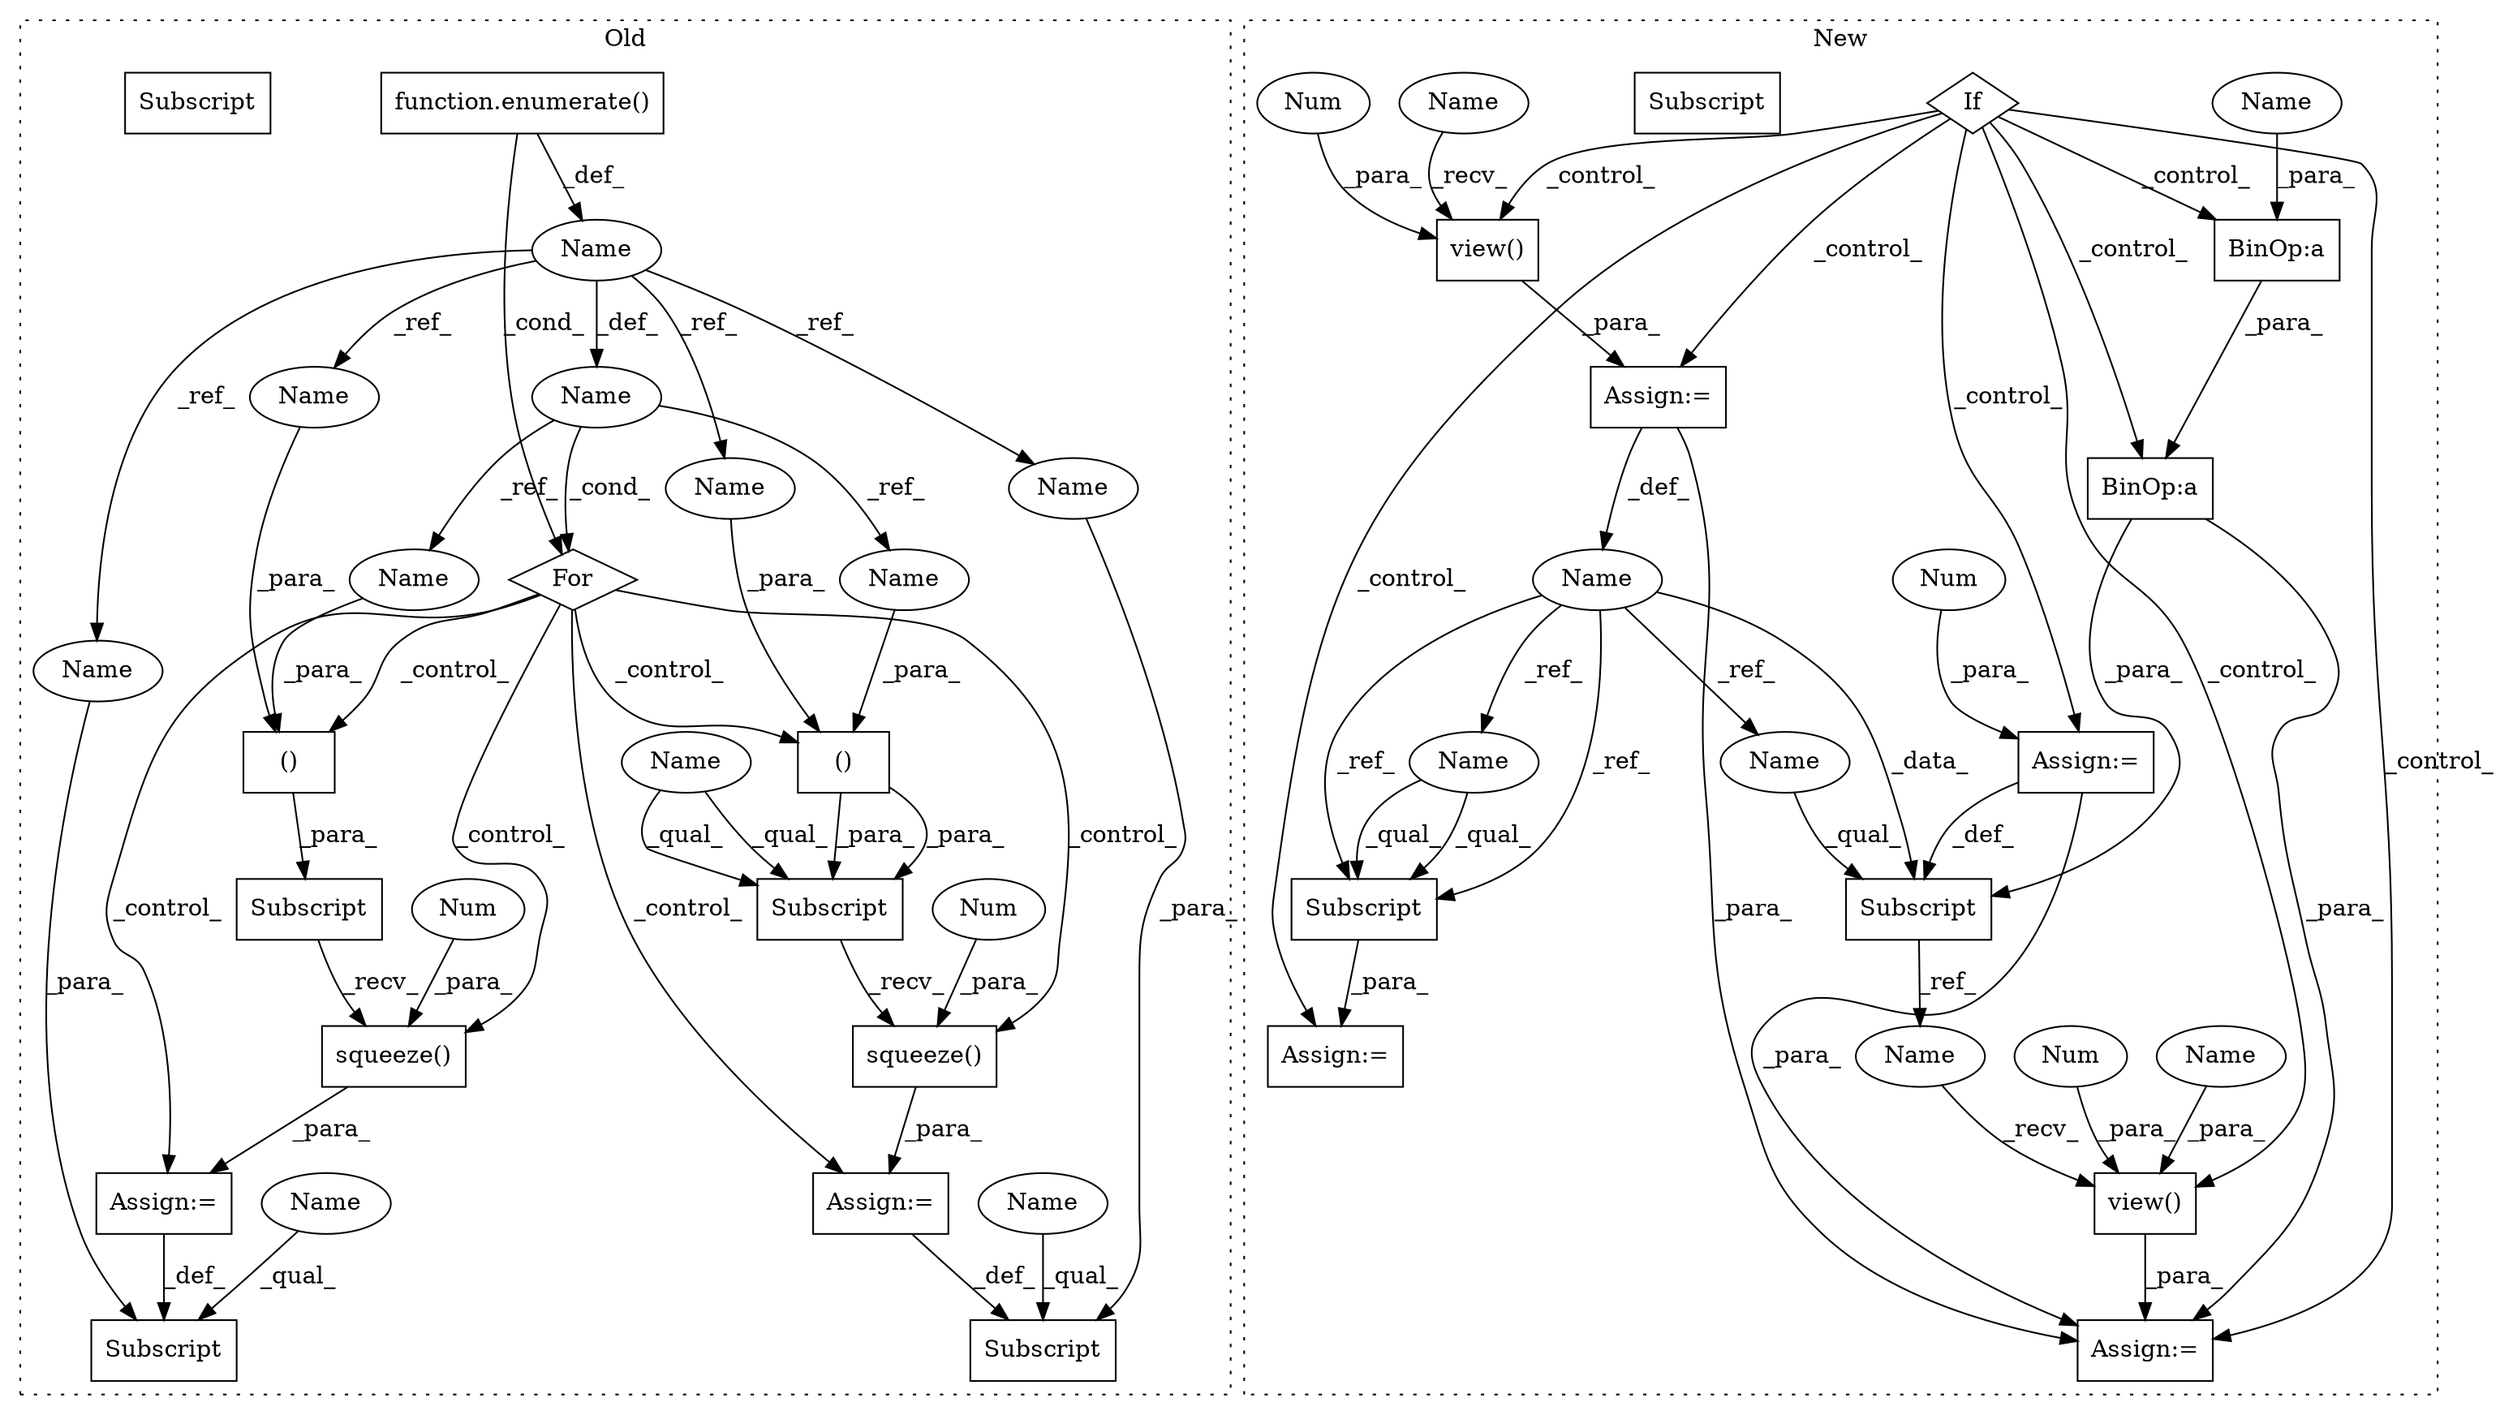digraph G {
subgraph cluster0 {
1 [label="function.enumerate()" a="75" s="5090,5121" l="10,1" shape="box"];
7 [label="()" a="54" s="5227" l="5" shape="box"];
8 [label="Name" a="87" s="5083" l="3" shape="ellipse"];
9 [label="()" a="54" s="5174" l="5" shape="box"];
11 [label="Name" a="87" s="5080" l="1" shape="ellipse"];
12 [label="squeeze()" a="75" s="5224,5243" l="18,1" shape="box"];
13 [label="Num" a="76" s="5242" l="1" shape="ellipse"];
14 [label="Subscript" a="63" s="5224,0" l="9,0" shape="box"];
15 [label="squeeze()" a="75" s="5156,5190" l="33,1" shape="box"];
16 [label="Num" a="76" s="5189" l="1" shape="ellipse"];
19 [label="Subscript" a="63" s="5156,0" l="24,0" shape="box"];
23 [label="For" a="107" s="5076,5122" l="4,22" shape="diamond"];
24 [label="Subscript" a="63" s="5212,0" l="9,0" shape="box"];
25 [label="Subscript" a="63" s="5144,0" l="9,0" shape="box"];
28 [label="Assign:=" a="68" s="5221" l="3" shape="box"];
29 [label="Assign:=" a="68" s="5153" l="3" shape="box"];
32 [label="Name" a="87" s="5212" l="6" shape="ellipse"];
33 [label="Name" a="87" s="5219" l="1" shape="ellipse"];
34 [label="Name" a="87" s="5151" l="1" shape="ellipse"];
35 [label="Name" a="87" s="5173" l="1" shape="ellipse"];
36 [label="Name" a="87" s="5226" l="1" shape="ellipse"];
37 [label="Subscript" a="63" s="5224,0" l="9,0" shape="box"];
38 [label="Name" a="87" s="5224" l="1" shape="ellipse"];
40 [label="Name" a="87" s="5144" l="6" shape="ellipse"];
46 [label="Name" a="87" s="5229" l="3" shape="ellipse"];
47 [label="Name" a="87" s="5176" l="3" shape="ellipse"];
label = "Old";
style="dotted";
}
subgraph cluster1 {
2 [label="view()" a="75" s="3120,3150" l="7,1" shape="box"];
3 [label="Assign:=" a="68" s="3117" l="3" shape="box"];
4 [label="Num" a="76" s="3127" l="2" shape="ellipse"];
5 [label="view()" a="75" s="3257,3302" l="7,1" shape="box"];
6 [label="Num" a="76" s="3264" l="2" shape="ellipse"];
10 [label="If" a="96" s="2908,2942" l="3,14" shape="diamond"];
17 [label="BinOp:a" a="82" s="3012" l="3" shape="box"];
18 [label="BinOp:a" a="82" s="3017" l="3" shape="box"];
20 [label="Subscript" a="63" s="3210,0" l="24,0" shape="box"];
21 [label="Name" a="87" s="3116" l="1" shape="ellipse"];
22 [label="Subscript" a="63" s="3173,0" l="24,0" shape="box"];
26 [label="Assign:=" a="68" s="3234" l="3" shape="box"];
27 [label="Num" a="76" s="3237" l="3" shape="ellipse"];
30 [label="Assign:=" a="68" s="3170" l="3" shape="box"];
31 [label="Assign:=" a="68" s="3254" l="3" shape="box"];
39 [label="Name" a="87" s="3257" l="1" shape="ellipse"];
41 [label="Name" a="87" s="2999" l="13" shape="ellipse"];
42 [label="Name" a="87" s="3268" l="13" shape="ellipse"];
43 [label="Subscript" a="63" s="3173,0" l="24,0" shape="box"];
44 [label="Name" a="87" s="3210" l="1" shape="ellipse"];
45 [label="Name" a="87" s="3173" l="1" shape="ellipse"];
48 [label="Name" a="87" s="3120" l="1" shape="ellipse"];
label = "New";
style="dotted";
}
1 -> 23 [label="_cond_"];
1 -> 11 [label="_def_"];
2 -> 3 [label="_para_"];
3 -> 31 [label="_para_"];
3 -> 21 [label="_def_"];
4 -> 2 [label="_para_"];
5 -> 31 [label="_para_"];
6 -> 5 [label="_para_"];
7 -> 37 [label="_para_"];
7 -> 37 [label="_para_"];
8 -> 47 [label="_ref_"];
8 -> 23 [label="_cond_"];
8 -> 46 [label="_ref_"];
9 -> 19 [label="_para_"];
10 -> 5 [label="_control_"];
10 -> 30 [label="_control_"];
10 -> 31 [label="_control_"];
10 -> 3 [label="_control_"];
10 -> 2 [label="_control_"];
10 -> 18 [label="_control_"];
10 -> 17 [label="_control_"];
10 -> 26 [label="_control_"];
11 -> 36 [label="_ref_"];
11 -> 33 [label="_ref_"];
11 -> 8 [label="_def_"];
11 -> 35 [label="_ref_"];
11 -> 34 [label="_ref_"];
12 -> 28 [label="_para_"];
13 -> 12 [label="_para_"];
15 -> 29 [label="_para_"];
16 -> 15 [label="_para_"];
17 -> 18 [label="_para_"];
18 -> 31 [label="_para_"];
18 -> 20 [label="_para_"];
19 -> 15 [label="_recv_"];
20 -> 39 [label="_ref_"];
21 -> 44 [label="_ref_"];
21 -> 43 [label="_ref_"];
21 -> 20 [label="_data_"];
21 -> 43 [label="_ref_"];
21 -> 45 [label="_ref_"];
23 -> 7 [label="_control_"];
23 -> 9 [label="_control_"];
23 -> 29 [label="_control_"];
23 -> 28 [label="_control_"];
23 -> 12 [label="_control_"];
23 -> 15 [label="_control_"];
26 -> 20 [label="_def_"];
26 -> 31 [label="_para_"];
27 -> 26 [label="_para_"];
28 -> 24 [label="_def_"];
29 -> 25 [label="_def_"];
32 -> 24 [label="_qual_"];
33 -> 24 [label="_para_"];
34 -> 25 [label="_para_"];
35 -> 9 [label="_para_"];
36 -> 7 [label="_para_"];
37 -> 12 [label="_recv_"];
38 -> 37 [label="_qual_"];
38 -> 37 [label="_qual_"];
39 -> 5 [label="_recv_"];
40 -> 25 [label="_qual_"];
41 -> 17 [label="_para_"];
42 -> 5 [label="_para_"];
43 -> 30 [label="_para_"];
44 -> 20 [label="_qual_"];
45 -> 43 [label="_qual_"];
45 -> 43 [label="_qual_"];
46 -> 7 [label="_para_"];
47 -> 9 [label="_para_"];
48 -> 2 [label="_recv_"];
}